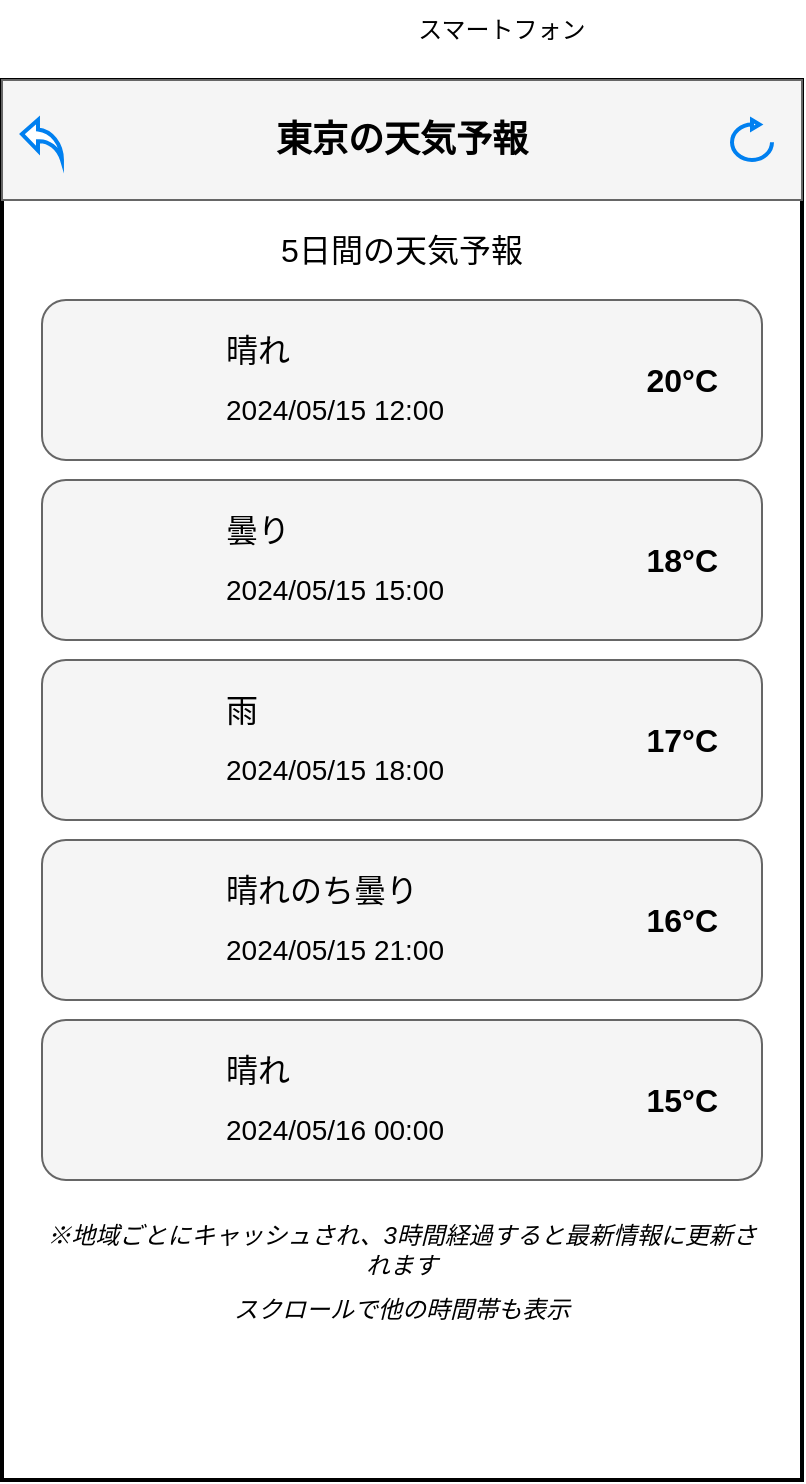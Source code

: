 <mxfile>
    <diagram id="iyVT_oIMR9qC72UDWMqz" name="天気画面">
        <mxGraphModel dx="1130" dy="825" grid="1" gridSize="10" guides="1" tooltips="1" connect="1" arrows="1" fold="1" page="1" pageScale="1" pageWidth="827" pageHeight="1169" math="0" shadow="0">
            <root>
                <mxCell id="0"/>
                <mxCell id="1" parent="0"/>
                <mxCell id="2" value="" style="rounded=0;whiteSpace=wrap;html=1;strokeWidth=2;" vertex="1" parent="1">
                    <mxGeometry x="200" y="80" width="400" height="700" as="geometry"/>
                </mxCell>
                <mxCell id="3" value="" style="rounded=0;whiteSpace=wrap;html=1;fillColor=#f5f5f5;fontColor=#333333;strokeColor=#666666;" vertex="1" parent="1">
                    <mxGeometry x="200" y="80" width="400" height="60" as="geometry"/>
                </mxCell>
                <mxCell id="4" value="&lt;font style=&quot;font-size: 18px;&quot;&gt;東京の天気予報&lt;/font&gt;" style="text;html=1;strokeColor=none;fillColor=none;align=center;verticalAlign=middle;whiteSpace=wrap;rounded=0;fontStyle=1" vertex="1" parent="1">
                    <mxGeometry x="320" y="95" width="160" height="30" as="geometry"/>
                </mxCell>
                <mxCell id="5" value="" style="html=1;verticalLabelPosition=bottom;align=center;labelBackgroundColor=#ffffff;verticalAlign=top;strokeWidth=2;strokeColor=#0080F0;shadow=0;dashed=0;shape=mxgraph.ios7.icons.back;" vertex="1" parent="1">
                    <mxGeometry x="210" y="100" width="20" height="20" as="geometry"/>
                </mxCell>
                <mxCell id="6" value="&lt;span style=&quot;font-size: 16px;&quot;&gt;5日間の天気予報&lt;/span&gt;" style="text;html=1;strokeColor=none;fillColor=none;align=center;verticalAlign=middle;whiteSpace=wrap;rounded=0;" vertex="1" parent="1">
                    <mxGeometry x="270" y="150" width="260" height="30" as="geometry"/>
                </mxCell>
                <mxCell id="7" value="" style="rounded=1;whiteSpace=wrap;html=1;fillColor=#f5f5f5;fontColor=#333333;strokeColor=#666666;" vertex="1" parent="1">
                    <mxGeometry x="220" y="190" width="360" height="80" as="geometry"/>
                </mxCell>
                <mxCell id="8" value="" style="rounded=1;whiteSpace=wrap;html=1;fillColor=#f5f5f5;fontColor=#333333;strokeColor=#666666;" vertex="1" parent="1">
                    <mxGeometry x="220" y="280" width="360" height="80" as="geometry"/>
                </mxCell>
                <mxCell id="9" value="" style="rounded=1;whiteSpace=wrap;html=1;fillColor=#f5f5f5;fontColor=#333333;strokeColor=#666666;" vertex="1" parent="1">
                    <mxGeometry x="220" y="370" width="360" height="80" as="geometry"/>
                </mxCell>
                <mxCell id="10" value="" style="rounded=1;whiteSpace=wrap;html=1;fillColor=#f5f5f5;fontColor=#333333;strokeColor=#666666;" vertex="1" parent="1">
                    <mxGeometry x="220" y="460" width="360" height="80" as="geometry"/>
                </mxCell>
                <mxCell id="11" value="" style="rounded=1;whiteSpace=wrap;html=1;fillColor=#f5f5f5;fontColor=#333333;strokeColor=#666666;" vertex="1" parent="1">
                    <mxGeometry x="220" y="550" width="360" height="80" as="geometry"/>
                </mxCell>
                <mxCell id="12" value="" style="shape=image;html=1;verticalAlign=top;verticalLabelPosition=bottom;labelBackgroundColor=#ffffff;imageAspect=0;aspect=fixed;image=https://cdn1.iconfinder.com/data/icons/hawcons/32/700222-icon-4-sun-128.png" vertex="1" parent="1">
                    <mxGeometry x="230" y="200" width="60" height="60" as="geometry"/>
                </mxCell>
                <mxCell id="13" value="" style="shape=image;html=1;verticalAlign=top;verticalLabelPosition=bottom;labelBackgroundColor=#ffffff;imageAspect=0;aspect=fixed;image=https://cdn3.iconfinder.com/data/icons/weather-ios-v2/32/cloudy-128.png" vertex="1" parent="1">
                    <mxGeometry x="230" y="290" width="60" height="60" as="geometry"/>
                </mxCell>
                <mxCell id="14" value="" style="shape=image;html=1;verticalAlign=top;verticalLabelPosition=bottom;labelBackgroundColor=#ffffff;imageAspect=0;aspect=fixed;image=https://cdn1.iconfinder.com/data/icons/hawcons/32/700223-icon-5-rain-cloud-128.png" vertex="1" parent="1">
                    <mxGeometry x="230" y="380" width="60" height="60" as="geometry"/>
                </mxCell>
                <mxCell id="15" value="" style="shape=image;html=1;verticalAlign=top;verticalLabelPosition=bottom;labelBackgroundColor=#ffffff;imageAspect=0;aspect=fixed;image=https://cdn3.iconfinder.com/data/icons/weather-ios-v2/32/partly_cloudy-128.png" vertex="1" parent="1">
                    <mxGeometry x="230" y="470" width="60" height="60" as="geometry"/>
                </mxCell>
                <mxCell id="16" value="" style="shape=image;html=1;verticalAlign=top;verticalLabelPosition=bottom;labelBackgroundColor=#ffffff;imageAspect=0;aspect=fixed;image=https://cdn1.iconfinder.com/data/icons/hawcons/32/700222-icon-4-sun-128.png" vertex="1" parent="1">
                    <mxGeometry x="230" y="560" width="60" height="60" as="geometry"/>
                </mxCell>
                <mxCell id="17" value="&lt;font style=&quot;font-size: 16px;&quot;&gt;晴れ&lt;/font&gt;" style="text;html=1;strokeColor=none;fillColor=none;align=left;verticalAlign=middle;whiteSpace=wrap;rounded=0;" vertex="1" parent="1">
                    <mxGeometry x="310" y="200" width="60" height="30" as="geometry"/>
                </mxCell>
                <mxCell id="18" value="&lt;font style=&quot;font-size: 16px;&quot;&gt;曇り&lt;/font&gt;" style="text;html=1;strokeColor=none;fillColor=none;align=left;verticalAlign=middle;whiteSpace=wrap;rounded=0;" vertex="1" parent="1">
                    <mxGeometry x="310" y="290" width="60" height="30" as="geometry"/>
                </mxCell>
                <mxCell id="19" value="&lt;font style=&quot;font-size: 16px;&quot;&gt;雨&lt;/font&gt;" style="text;html=1;strokeColor=none;fillColor=none;align=left;verticalAlign=middle;whiteSpace=wrap;rounded=0;" vertex="1" parent="1">
                    <mxGeometry x="310" y="380" width="60" height="30" as="geometry"/>
                </mxCell>
                <mxCell id="20" value="&lt;font style=&quot;font-size: 16px;&quot;&gt;晴れのち曇り&lt;/font&gt;" style="text;html=1;strokeColor=none;fillColor=none;align=left;verticalAlign=middle;whiteSpace=wrap;rounded=0;" vertex="1" parent="1">
                    <mxGeometry x="310" y="470" width="100" height="30" as="geometry"/>
                </mxCell>
                <mxCell id="21" value="&lt;font style=&quot;font-size: 16px;&quot;&gt;晴れ&lt;/font&gt;" style="text;html=1;strokeColor=none;fillColor=none;align=left;verticalAlign=middle;whiteSpace=wrap;rounded=0;" vertex="1" parent="1">
                    <mxGeometry x="310" y="560" width="60" height="30" as="geometry"/>
                </mxCell>
                <mxCell id="22" value="&lt;span style=&quot;font-size: 14px;&quot;&gt;2024/05/15 12:00&lt;/span&gt;" style="text;html=1;strokeColor=none;fillColor=none;align=left;verticalAlign=middle;whiteSpace=wrap;rounded=0;" vertex="1" parent="1">
                    <mxGeometry x="310" y="230" width="130" height="30" as="geometry"/>
                </mxCell>
                <mxCell id="23" value="&lt;span style=&quot;font-size: 14px;&quot;&gt;2024/05/15 15:00&lt;/span&gt;" style="text;html=1;strokeColor=none;fillColor=none;align=left;verticalAlign=middle;whiteSpace=wrap;rounded=0;" vertex="1" parent="1">
                    <mxGeometry x="310" y="320" width="130" height="30" as="geometry"/>
                </mxCell>
                <mxCell id="24" value="&lt;span style=&quot;font-size: 14px;&quot;&gt;2024/05/15 18:00&lt;/span&gt;" style="text;html=1;strokeColor=none;fillColor=none;align=left;verticalAlign=middle;whiteSpace=wrap;rounded=0;" vertex="1" parent="1">
                    <mxGeometry x="310" y="410" width="130" height="30" as="geometry"/>
                </mxCell>
                <mxCell id="25" value="&lt;span style=&quot;font-size: 14px;&quot;&gt;2024/05/15 21:00&lt;/span&gt;" style="text;html=1;strokeColor=none;fillColor=none;align=left;verticalAlign=middle;whiteSpace=wrap;rounded=0;" vertex="1" parent="1">
                    <mxGeometry x="310" y="500" width="130" height="30" as="geometry"/>
                </mxCell>
                <mxCell id="26" value="&lt;span style=&quot;font-size: 14px;&quot;&gt;2024/05/16 00:00&lt;/span&gt;" style="text;html=1;strokeColor=none;fillColor=none;align=left;verticalAlign=middle;whiteSpace=wrap;rounded=0;" vertex="1" parent="1">
                    <mxGeometry x="310" y="590" width="130" height="30" as="geometry"/>
                </mxCell>
                <mxCell id="27" value="&lt;font style=&quot;font-size: 16px;&quot;&gt;20°C&lt;/font&gt;" style="text;html=1;strokeColor=none;fillColor=none;align=right;verticalAlign=middle;whiteSpace=wrap;rounded=0;fontStyle=1" vertex="1" parent="1">
                    <mxGeometry x="500" y="215" width="60" height="30" as="geometry"/>
                </mxCell>
                <mxCell id="28" value="&lt;font style=&quot;font-size: 16px;&quot;&gt;18°C&lt;/font&gt;" style="text;html=1;strokeColor=none;fillColor=none;align=right;verticalAlign=middle;whiteSpace=wrap;rounded=0;fontStyle=1" vertex="1" parent="1">
                    <mxGeometry x="500" y="305" width="60" height="30" as="geometry"/>
                </mxCell>
                <mxCell id="29" value="&lt;font style=&quot;font-size: 16px;&quot;&gt;17°C&lt;/font&gt;" style="text;html=1;strokeColor=none;fillColor=none;align=right;verticalAlign=middle;whiteSpace=wrap;rounded=0;fontStyle=1" vertex="1" parent="1">
                    <mxGeometry x="500" y="395" width="60" height="30" as="geometry"/>
                </mxCell>
                <mxCell id="30" value="&lt;font style=&quot;font-size: 16px;&quot;&gt;16°C&lt;/font&gt;" style="text;html=1;strokeColor=none;fillColor=none;align=right;verticalAlign=middle;whiteSpace=wrap;rounded=0;fontStyle=1" vertex="1" parent="1">
                    <mxGeometry x="500" y="485" width="60" height="30" as="geometry"/>
                </mxCell>
                <mxCell id="31" value="&lt;font style=&quot;font-size: 16px;&quot;&gt;15°C&lt;/font&gt;" style="text;html=1;strokeColor=none;fillColor=none;align=right;verticalAlign=middle;whiteSpace=wrap;rounded=0;fontStyle=1" vertex="1" parent="1">
                    <mxGeometry x="500" y="575" width="60" height="30" as="geometry"/>
                </mxCell>
                <mxCell id="32" value="&lt;font style=&quot;font-size: 12px;&quot;&gt;※地域ごとにキャッシュされ、3時間経過すると最新情報に更新されます&lt;/font&gt;" style="text;html=1;strokeColor=none;fillColor=none;align=center;verticalAlign=middle;whiteSpace=wrap;rounded=0;fontStyle=2" vertex="1" parent="1">
                    <mxGeometry x="220" y="650" width="360" height="30" as="geometry"/>
                </mxCell>
                <mxCell id="33" value="スマートフォン" style="text;html=1;strokeColor=none;fillColor=none;align=center;verticalAlign=middle;whiteSpace=wrap;rounded=0;" vertex="1" parent="1">
                    <mxGeometry x="400" y="40" width="100" height="30" as="geometry"/>
                </mxCell>
                <mxCell id="34" value="&lt;font style=&quot;font-size: 12px;&quot;&gt;スクロールで他の時間帯も表示&lt;/font&gt;" style="text;html=1;strokeColor=none;fillColor=none;align=center;verticalAlign=middle;whiteSpace=wrap;rounded=0;fontStyle=2" vertex="1" parent="1">
                    <mxGeometry x="220" y="680" width="360" height="30" as="geometry"/>
                </mxCell>
                <mxCell id="35" value="" style="html=1;verticalLabelPosition=bottom;align=center;labelBackgroundColor=#ffffff;verticalAlign=top;strokeWidth=2;strokeColor=#0080F0;shadow=0;dashed=0;shape=mxgraph.ios7.icons.reload;" vertex="1" parent="1">
                    <mxGeometry x="565" y="100" width="20" height="20" as="geometry"/>
                </mxCell>
            </root>
        </mxGraphModel>
    </diagram>
</mxfile>

